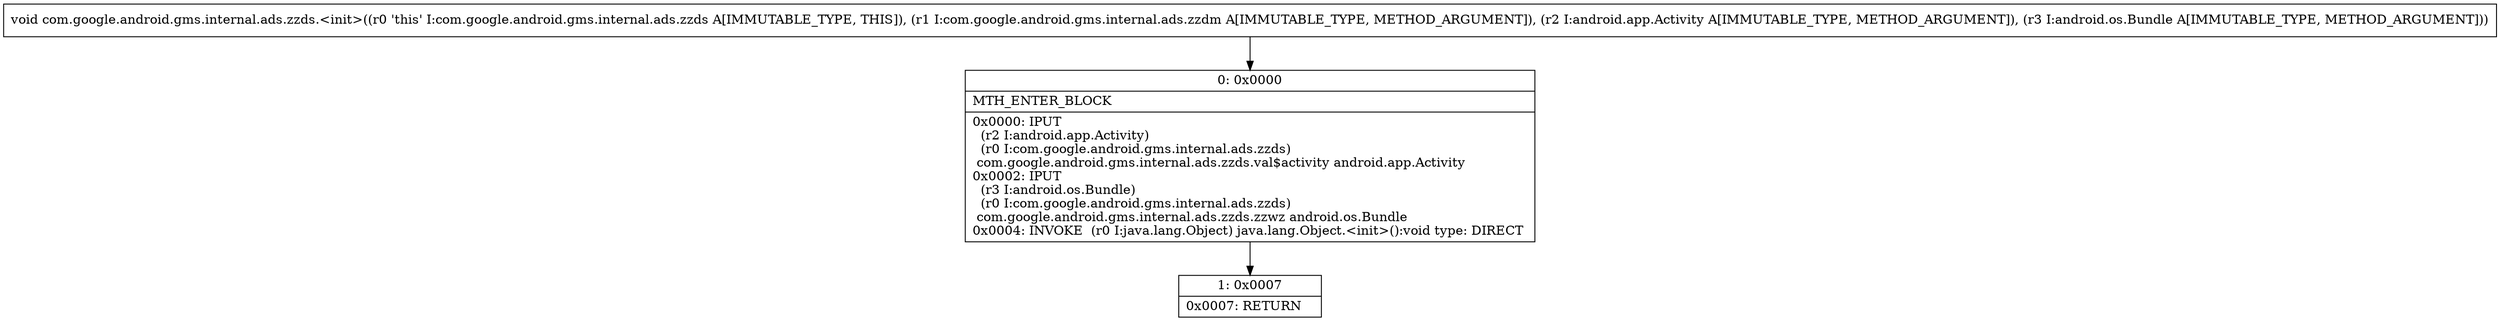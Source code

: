 digraph "CFG forcom.google.android.gms.internal.ads.zzds.\<init\>(Lcom\/google\/android\/gms\/internal\/ads\/zzdm;Landroid\/app\/Activity;Landroid\/os\/Bundle;)V" {
Node_0 [shape=record,label="{0\:\ 0x0000|MTH_ENTER_BLOCK\l|0x0000: IPUT  \l  (r2 I:android.app.Activity)\l  (r0 I:com.google.android.gms.internal.ads.zzds)\l com.google.android.gms.internal.ads.zzds.val$activity android.app.Activity \l0x0002: IPUT  \l  (r3 I:android.os.Bundle)\l  (r0 I:com.google.android.gms.internal.ads.zzds)\l com.google.android.gms.internal.ads.zzds.zzwz android.os.Bundle \l0x0004: INVOKE  (r0 I:java.lang.Object) java.lang.Object.\<init\>():void type: DIRECT \l}"];
Node_1 [shape=record,label="{1\:\ 0x0007|0x0007: RETURN   \l}"];
MethodNode[shape=record,label="{void com.google.android.gms.internal.ads.zzds.\<init\>((r0 'this' I:com.google.android.gms.internal.ads.zzds A[IMMUTABLE_TYPE, THIS]), (r1 I:com.google.android.gms.internal.ads.zzdm A[IMMUTABLE_TYPE, METHOD_ARGUMENT]), (r2 I:android.app.Activity A[IMMUTABLE_TYPE, METHOD_ARGUMENT]), (r3 I:android.os.Bundle A[IMMUTABLE_TYPE, METHOD_ARGUMENT])) }"];
MethodNode -> Node_0;
Node_0 -> Node_1;
}

